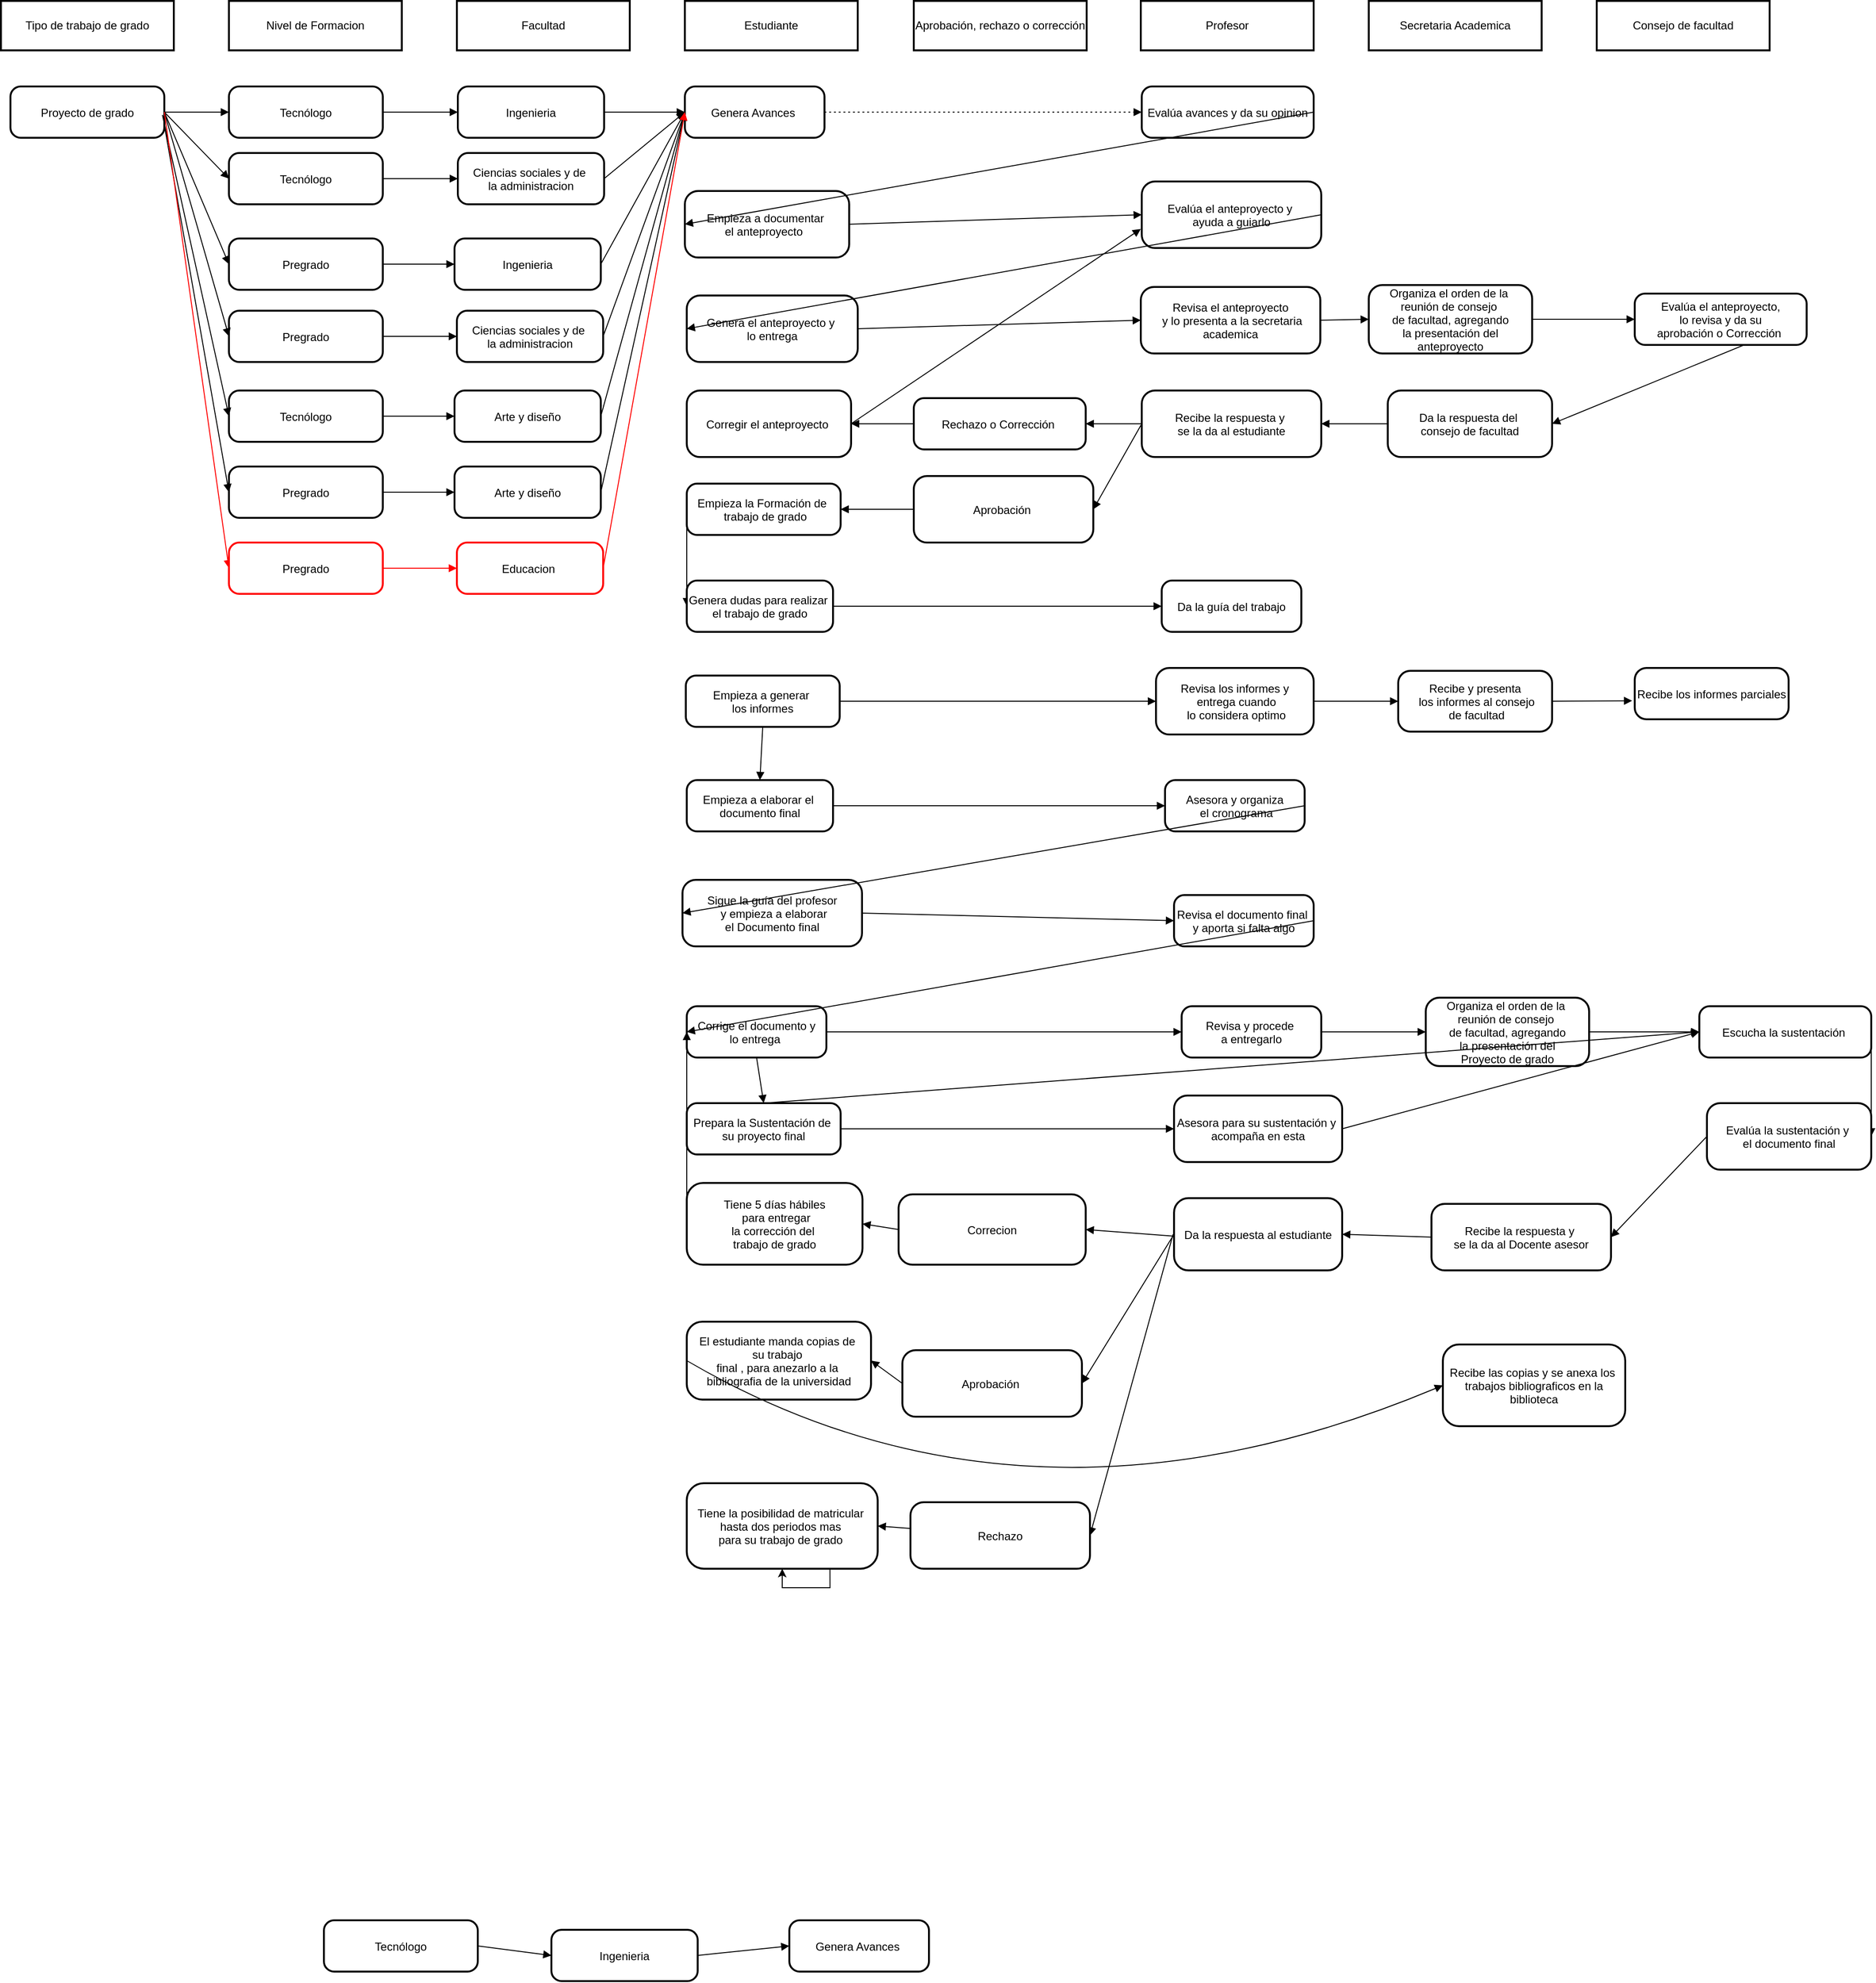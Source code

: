 <mxfile version="26.0.16">
  <diagram name="Página-1" id="ldlhN9DcdSFluAaM3SmI">
    <mxGraphModel dx="2443" dy="883" grid="1" gridSize="10" guides="1" tooltips="1" connect="1" arrows="1" fold="1" page="1" pageScale="1" pageWidth="827" pageHeight="1169" math="0" shadow="0">
      <root>
        <mxCell id="0" />
        <mxCell id="1" parent="0" />
        <mxCell id="3" value="Estudiante" style="whiteSpace=wrap;strokeWidth=2;" parent="1" vertex="1">
          <mxGeometry x="360" y="30" width="182" height="52" as="geometry" />
        </mxCell>
        <mxCell id="4" value="Tecnólogo" style="rounded=1;arcSize=20;strokeWidth=2" parent="1" vertex="1">
          <mxGeometry x="-120" y="120" width="162" height="54" as="geometry" />
        </mxCell>
        <mxCell id="5" value="Ingenieria" style="rounded=1;arcSize=20;strokeWidth=2" parent="1" vertex="1">
          <mxGeometry x="121" y="120" width="154" height="54" as="geometry" />
        </mxCell>
        <mxCell id="6" value="Genera Avances " style="rounded=1;arcSize=20;strokeWidth=2" parent="1" vertex="1">
          <mxGeometry x="360" y="120" width="147" height="54" as="geometry" />
        </mxCell>
        <mxCell id="7" value="Evalúa avances y da su opinion" style="rounded=1;arcSize=20;strokeWidth=2" parent="1" vertex="1">
          <mxGeometry x="841" y="120" width="181" height="54" as="geometry" />
        </mxCell>
        <mxCell id="8" value="Empieza a documentar &#xa;el anteproyecto  " style="rounded=1;arcSize=20;strokeWidth=2" parent="1" vertex="1">
          <mxGeometry x="360" y="230" width="173" height="70" as="geometry" />
        </mxCell>
        <mxCell id="9" value="Evalúa el anteproyecto y &#xa;ayuda a guiarlo" style="rounded=1;arcSize=20;strokeWidth=2" parent="1" vertex="1">
          <mxGeometry x="841" y="220" width="189" height="70" as="geometry" />
        </mxCell>
        <mxCell id="10" value="" style="curved=1;startArrow=none;endArrow=block;exitX=1;exitY=0.5;entryX=0;entryY=0.5;" parent="1" source="4" target="5" edge="1">
          <mxGeometry relative="1" as="geometry">
            <Array as="points" />
          </mxGeometry>
        </mxCell>
        <mxCell id="11" value="" style="curved=1;startArrow=none;endArrow=block;exitX=1;exitY=0.5;entryX=0;entryY=0.5;" parent="1" source="5" target="6" edge="1">
          <mxGeometry relative="1" as="geometry">
            <Array as="points" />
          </mxGeometry>
        </mxCell>
        <mxCell id="12" value="" style="curved=1;startArrow=none;endArrow=block;exitX=1;exitY=0.5;entryX=0;entryY=0.5;" parent="1" source="7" target="8" edge="1">
          <mxGeometry relative="1" as="geometry">
            <Array as="points" />
          </mxGeometry>
        </mxCell>
        <mxCell id="13" value="" style="curved=1;startArrow=none;endArrow=block;exitX=1.01;exitY=0.5;entryX=0;entryY=0.5;" parent="1" source="8" target="9" edge="1">
          <mxGeometry relative="1" as="geometry">
            <Array as="points" />
          </mxGeometry>
        </mxCell>
        <mxCell id="14" value="" style="curved=1;dashed=1;dashPattern=2 3;startArrow=none;endArrow=block;exitX=1;exitY=0.5;entryX=0;entryY=0.5;" parent="1" source="6" target="7" edge="1">
          <mxGeometry relative="1" as="geometry">
            <Array as="points" />
          </mxGeometry>
        </mxCell>
        <mxCell id="mhiyrfmPje_6t8HJJJyb-14" value="Profesor" style="whiteSpace=wrap;strokeWidth=2;" vertex="1" parent="1">
          <mxGeometry x="840" y="30" width="182" height="52" as="geometry" />
        </mxCell>
        <mxCell id="mhiyrfmPje_6t8HJJJyb-15" value="Secretaria Academica" style="whiteSpace=wrap;strokeWidth=2;" vertex="1" parent="1">
          <mxGeometry x="1080" y="30" width="182" height="52" as="geometry" />
        </mxCell>
        <mxCell id="mhiyrfmPje_6t8HJJJyb-16" value="Aprobación, rechazo o corrección" style="whiteSpace=wrap;strokeWidth=2;" vertex="1" parent="1">
          <mxGeometry x="601" y="30" width="182" height="52" as="geometry" />
        </mxCell>
        <mxCell id="mhiyrfmPje_6t8HJJJyb-17" value="Facultad" style="whiteSpace=wrap;strokeWidth=2;" vertex="1" parent="1">
          <mxGeometry x="120" y="30" width="182" height="52" as="geometry" />
        </mxCell>
        <mxCell id="mhiyrfmPje_6t8HJJJyb-18" value="Nivel de Formacion" style="whiteSpace=wrap;strokeWidth=2;" vertex="1" parent="1">
          <mxGeometry x="-120" y="30" width="182" height="52" as="geometry" />
        </mxCell>
        <mxCell id="mhiyrfmPje_6t8HJJJyb-36" value="Genera el anteproyecto y &#xa;lo entrega" style="rounded=1;arcSize=20;strokeWidth=2" vertex="1" parent="1">
          <mxGeometry x="362" y="340" width="180" height="70" as="geometry" />
        </mxCell>
        <mxCell id="mhiyrfmPje_6t8HJJJyb-37" value="" style="curved=1;startArrow=none;endArrow=block;exitX=1;exitY=0.5;entryX=0;entryY=0.5;" edge="1" source="mhiyrfmPje_6t8HJJJyb-36" target="mhiyrfmPje_6t8HJJJyb-38" parent="1">
          <mxGeometry relative="1" as="geometry">
            <Array as="points" />
          </mxGeometry>
        </mxCell>
        <mxCell id="mhiyrfmPje_6t8HJJJyb-38" value="Revisa el anteproyecto&#xa; y lo presenta a la secretaria&#xa;academica" style="rounded=1;arcSize=20;strokeWidth=2" vertex="1" parent="1">
          <mxGeometry x="840" y="331" width="189" height="70" as="geometry" />
        </mxCell>
        <mxCell id="mhiyrfmPje_6t8HJJJyb-39" value="" style="curved=1;startArrow=none;endArrow=block;exitX=1;exitY=0.5;entryX=0;entryY=0.5;" edge="1" source="mhiyrfmPje_6t8HJJJyb-38" target="mhiyrfmPje_6t8HJJJyb-44" parent="1">
          <mxGeometry relative="1" as="geometry">
            <Array as="points" />
          </mxGeometry>
        </mxCell>
        <mxCell id="mhiyrfmPje_6t8HJJJyb-40" value="" style="curved=1;startArrow=none;endArrow=block;exitX=1;exitY=0.5;entryX=1;entryY=0.5;entryDx=0;entryDy=0;" edge="1" source="mhiyrfmPje_6t8HJJJyb-45" target="mhiyrfmPje_6t8HJJJyb-43" parent="1">
          <mxGeometry relative="1" as="geometry">
            <Array as="points" />
          </mxGeometry>
        </mxCell>
        <mxCell id="mhiyrfmPje_6t8HJJJyb-41" value="" style="curved=1;startArrow=none;endArrow=block;exitX=1.01;exitY=0.5;entryX=1;entryY=0.5;entryDx=0;entryDy=0;" edge="1" source="mhiyrfmPje_6t8HJJJyb-43" target="mhiyrfmPje_6t8HJJJyb-42" parent="1">
          <mxGeometry relative="1" as="geometry">
            <Array as="points" />
          </mxGeometry>
        </mxCell>
        <mxCell id="mhiyrfmPje_6t8HJJJyb-42" value="Recibe la respuesta y &#xa;se la da al estudiante" style="rounded=1;arcSize=20;strokeWidth=2" vertex="1" parent="1">
          <mxGeometry x="841" y="440" width="189" height="70" as="geometry" />
        </mxCell>
        <mxCell id="mhiyrfmPje_6t8HJJJyb-43" value="Da la respuesta del &#xa;consejo de facultad" style="rounded=1;arcSize=20;strokeWidth=2" vertex="1" parent="1">
          <mxGeometry x="1100" y="440" width="173" height="70" as="geometry" />
        </mxCell>
        <mxCell id="mhiyrfmPje_6t8HJJJyb-44" value="Organiza el orden de la &#xa;reunión de consejo &#xa;de facultad, agregando&#xa;la presentación del&#xa;anteproyecto" style="rounded=1;arcSize=20;strokeWidth=2" vertex="1" parent="1">
          <mxGeometry x="1080" y="329" width="172" height="72" as="geometry" />
        </mxCell>
        <mxCell id="mhiyrfmPje_6t8HJJJyb-45" value="Evalúa el anteproyecto,&#xa; lo revisa y da su &#xa;aprobación o Corrección " style="rounded=1;arcSize=20;strokeWidth=2" vertex="1" parent="1">
          <mxGeometry x="1360" y="338" width="181" height="54" as="geometry" />
        </mxCell>
        <mxCell id="mhiyrfmPje_6t8HJJJyb-46" value="Empieza la Formación de &#xa; trabajo de grado" style="rounded=1;arcSize=20;strokeWidth=2" vertex="1" parent="1">
          <mxGeometry x="362" y="538" width="162" height="54" as="geometry" />
        </mxCell>
        <mxCell id="mhiyrfmPje_6t8HJJJyb-47" value="" style="curved=1;startArrow=none;endArrow=block;exitX=0;exitY=0.5;entryX=0;entryY=0.5;exitDx=0;exitDy=0;entryDx=0;entryDy=0;" edge="1" source="mhiyrfmPje_6t8HJJJyb-46" target="mhiyrfmPje_6t8HJJJyb-48" parent="1">
          <mxGeometry relative="1" as="geometry">
            <Array as="points" />
          </mxGeometry>
        </mxCell>
        <mxCell id="mhiyrfmPje_6t8HJJJyb-48" value="Genera dudas para realizar &#xa;el trabajo de grado" style="rounded=1;arcSize=20;strokeWidth=2" vertex="1" parent="1">
          <mxGeometry x="362" y="640" width="154" height="54" as="geometry" />
        </mxCell>
        <mxCell id="mhiyrfmPje_6t8HJJJyb-49" value="" style="curved=1;startArrow=none;endArrow=block;exitX=1;exitY=0.5;entryX=0;entryY=0.5;" edge="1" source="mhiyrfmPje_6t8HJJJyb-48" target="mhiyrfmPje_6t8HJJJyb-54" parent="1">
          <mxGeometry relative="1" as="geometry">
            <Array as="points" />
          </mxGeometry>
        </mxCell>
        <mxCell id="mhiyrfmPje_6t8HJJJyb-50" value="" style="curved=1;startArrow=none;endArrow=block;exitX=0;exitY=0.5;entryX=1;entryY=0.5;entryDx=0;entryDy=0;exitDx=0;exitDy=0;" edge="1" source="mhiyrfmPje_6t8HJJJyb-55" target="mhiyrfmPje_6t8HJJJyb-53" parent="1">
          <mxGeometry relative="1" as="geometry">
            <Array as="points" />
          </mxGeometry>
        </mxCell>
        <mxCell id="mhiyrfmPje_6t8HJJJyb-51" value="" style="curved=1;startArrow=none;endArrow=block;exitX=1.01;exitY=0.5;" edge="1" source="mhiyrfmPje_6t8HJJJyb-53" parent="1">
          <mxGeometry relative="1" as="geometry">
            <Array as="points" />
            <mxPoint x="840" y="270" as="targetPoint" />
          </mxGeometry>
        </mxCell>
        <mxCell id="mhiyrfmPje_6t8HJJJyb-52" value="Aprobación " style="rounded=1;arcSize=20;strokeWidth=2" vertex="1" parent="1">
          <mxGeometry x="601" y="530" width="189" height="70" as="geometry" />
        </mxCell>
        <mxCell id="mhiyrfmPje_6t8HJJJyb-53" value="Corregir el anteproyecto " style="rounded=1;arcSize=20;strokeWidth=2" vertex="1" parent="1">
          <mxGeometry x="362" y="440" width="173" height="70" as="geometry" />
        </mxCell>
        <mxCell id="mhiyrfmPje_6t8HJJJyb-54" value="Da la guía del trabajo" style="rounded=1;arcSize=20;strokeWidth=2" vertex="1" parent="1">
          <mxGeometry x="862" y="640" width="147" height="54" as="geometry" />
        </mxCell>
        <mxCell id="mhiyrfmPje_6t8HJJJyb-55" value="Rechazo o Corrección " style="rounded=1;arcSize=20;strokeWidth=2" vertex="1" parent="1">
          <mxGeometry x="601" y="448" width="181" height="54" as="geometry" />
        </mxCell>
        <mxCell id="mhiyrfmPje_6t8HJJJyb-56" value="" style="curved=1;startArrow=none;endArrow=block;exitX=1;exitY=0.5;entryX=0;entryY=0.5;exitDx=0;exitDy=0;entryDx=0;entryDy=0;" edge="1" parent="1" source="9" target="mhiyrfmPje_6t8HJJJyb-36">
          <mxGeometry relative="1" as="geometry">
            <Array as="points" />
            <mxPoint x="250" y="320" as="sourcePoint" />
            <mxPoint x="332" y="320" as="targetPoint" />
          </mxGeometry>
        </mxCell>
        <mxCell id="mhiyrfmPje_6t8HJJJyb-57" value="" style="curved=1;startArrow=none;endArrow=block;exitX=1;exitY=0.5;entryX=0;entryY=0.5;exitDx=0;exitDy=0;entryDx=0;entryDy=0;" edge="1" parent="1" source="mhiyrfmPje_6t8HJJJyb-44" target="mhiyrfmPje_6t8HJJJyb-45">
          <mxGeometry relative="1" as="geometry">
            <Array as="points" />
            <mxPoint x="800" y="385" as="sourcePoint" />
            <mxPoint x="858" y="384" as="targetPoint" />
          </mxGeometry>
        </mxCell>
        <mxCell id="mhiyrfmPje_6t8HJJJyb-58" value="Consejo de facultad" style="whiteSpace=wrap;strokeWidth=2;" vertex="1" parent="1">
          <mxGeometry x="1320" y="30" width="182" height="52" as="geometry" />
        </mxCell>
        <mxCell id="mhiyrfmPje_6t8HJJJyb-59" value="" style="curved=1;startArrow=none;endArrow=block;exitX=0;exitY=0.5;entryX=1;entryY=0.5;entryDx=0;entryDy=0;exitDx=0;exitDy=0;" edge="1" parent="1" source="mhiyrfmPje_6t8HJJJyb-42" target="mhiyrfmPje_6t8HJJJyb-55">
          <mxGeometry relative="1" as="geometry">
            <Array as="points" />
            <mxPoint x="611" y="477" as="sourcePoint" />
            <mxPoint x="560" y="477" as="targetPoint" />
          </mxGeometry>
        </mxCell>
        <mxCell id="mhiyrfmPje_6t8HJJJyb-61" value="" style="curved=1;startArrow=none;endArrow=block;exitX=0;exitY=0.5;entryX=1;entryY=0.5;entryDx=0;entryDy=0;exitDx=0;exitDy=0;" edge="1" parent="1" source="mhiyrfmPje_6t8HJJJyb-42" target="mhiyrfmPje_6t8HJJJyb-52">
          <mxGeometry relative="1" as="geometry">
            <Array as="points" />
            <mxPoint x="851" y="485" as="sourcePoint" />
            <mxPoint x="792" y="485" as="targetPoint" />
          </mxGeometry>
        </mxCell>
        <mxCell id="mhiyrfmPje_6t8HJJJyb-62" value="Prepara la Sustentación de &#xa;su proyecto final" style="rounded=1;arcSize=20;strokeWidth=2" vertex="1" parent="1">
          <mxGeometry x="362" y="1190" width="162" height="54" as="geometry" />
        </mxCell>
        <mxCell id="mhiyrfmPje_6t8HJJJyb-63" value="" style="curved=1;startArrow=none;endArrow=block;exitX=0.5;exitY=1;entryX=0.5;entryY=0;exitDx=0;exitDy=0;entryDx=0;entryDy=0;" edge="1" source="mhiyrfmPje_6t8HJJJyb-109" target="mhiyrfmPje_6t8HJJJyb-62" parent="1">
          <mxGeometry relative="1" as="geometry">
            <Array as="points" />
          </mxGeometry>
        </mxCell>
        <mxCell id="mhiyrfmPje_6t8HJJJyb-64" value="Asesora para su sustentación y &#xa;acompaña en esta" style="rounded=1;arcSize=20;strokeWidth=2" vertex="1" parent="1">
          <mxGeometry x="875" y="1182" width="177" height="70" as="geometry" />
        </mxCell>
        <mxCell id="mhiyrfmPje_6t8HJJJyb-66" value="Da la respuesta al estudiante" style="rounded=1;arcSize=20;strokeWidth=2" vertex="1" parent="1">
          <mxGeometry x="875" y="1290" width="177" height="76" as="geometry" />
        </mxCell>
        <mxCell id="mhiyrfmPje_6t8HJJJyb-67" value="Empieza a generar &#xa;los informes" style="rounded=1;arcSize=20;strokeWidth=2" vertex="1" parent="1">
          <mxGeometry x="361" y="740" width="162" height="54" as="geometry" />
        </mxCell>
        <mxCell id="mhiyrfmPje_6t8HJJJyb-68" value="" style="curved=1;startArrow=none;endArrow=block;exitX=1;exitY=0.5;entryX=0;entryY=0.5;" edge="1" source="mhiyrfmPje_6t8HJJJyb-67" target="mhiyrfmPje_6t8HJJJyb-69" parent="1">
          <mxGeometry relative="1" as="geometry">
            <Array as="points" />
          </mxGeometry>
        </mxCell>
        <mxCell id="mhiyrfmPje_6t8HJJJyb-69" value="Revisa los informes y&#xa; entrega cuando&#xa; lo considera optimo" style="rounded=1;arcSize=20;strokeWidth=2" vertex="1" parent="1">
          <mxGeometry x="856" y="732" width="166" height="70" as="geometry" />
        </mxCell>
        <mxCell id="mhiyrfmPje_6t8HJJJyb-70" value="" style="curved=1;startArrow=none;endArrow=block;exitX=1;exitY=0.5;entryX=0;entryY=0.5;" edge="1" source="mhiyrfmPje_6t8HJJJyb-69" target="mhiyrfmPje_6t8HJJJyb-71" parent="1">
          <mxGeometry relative="1" as="geometry">
            <Array as="points" />
          </mxGeometry>
        </mxCell>
        <mxCell id="mhiyrfmPje_6t8HJJJyb-71" value="Recibe y presenta&#xa; los informes al consejo&#xa; de facultad" style="rounded=1;arcSize=20;strokeWidth=2" vertex="1" parent="1">
          <mxGeometry x="1111" y="735" width="162" height="64" as="geometry" />
        </mxCell>
        <mxCell id="mhiyrfmPje_6t8HJJJyb-72" value="" style="curved=1;startArrow=none;endArrow=block;exitX=0;exitY=0.5;entryX=1;entryY=0.5;entryDx=0;entryDy=0;exitDx=0;exitDy=0;" edge="1" parent="1" source="mhiyrfmPje_6t8HJJJyb-52" target="mhiyrfmPje_6t8HJJJyb-46">
          <mxGeometry relative="1" as="geometry">
            <Array as="points" />
            <mxPoint x="611" y="485" as="sourcePoint" />
            <mxPoint x="560" y="485" as="targetPoint" />
          </mxGeometry>
        </mxCell>
        <mxCell id="mhiyrfmPje_6t8HJJJyb-73" value="Tipo de trabajo de grado" style="whiteSpace=wrap;strokeWidth=2;" vertex="1" parent="1">
          <mxGeometry x="-360" y="30" width="182" height="52" as="geometry" />
        </mxCell>
        <mxCell id="mhiyrfmPje_6t8HJJJyb-74" value="Proyecto de grado" style="rounded=1;arcSize=20;strokeWidth=2" vertex="1" parent="1">
          <mxGeometry x="-350" y="120" width="162" height="54" as="geometry" />
        </mxCell>
        <mxCell id="mhiyrfmPje_6t8HJJJyb-75" value="" style="curved=1;startArrow=none;endArrow=block;exitX=1;exitY=0.5;entryX=0;entryY=0.5;entryDx=0;entryDy=0;" edge="1" source="mhiyrfmPje_6t8HJJJyb-74" parent="1" target="4">
          <mxGeometry relative="1" as="geometry">
            <Array as="points" />
            <mxPoint x="-126" y="147" as="targetPoint" />
          </mxGeometry>
        </mxCell>
        <mxCell id="mhiyrfmPje_6t8HJJJyb-76" value="Recibe los informes parciales" style="rounded=1;arcSize=23;strokeWidth=2" vertex="1" parent="1">
          <mxGeometry x="1360" y="732" width="162" height="54" as="geometry" />
        </mxCell>
        <mxCell id="mhiyrfmPje_6t8HJJJyb-78" value="Empieza a elaborar el &#xa;documento final" style="rounded=1;arcSize=20;strokeWidth=2" vertex="1" parent="1">
          <mxGeometry x="362" y="850" width="154" height="54" as="geometry" />
        </mxCell>
        <mxCell id="mhiyrfmPje_6t8HJJJyb-79" value="" style="curved=1;startArrow=none;endArrow=block;exitX=1;exitY=0.5;entryX=0;entryY=0.5;" edge="1" source="mhiyrfmPje_6t8HJJJyb-78" target="mhiyrfmPje_6t8HJJJyb-80" parent="1">
          <mxGeometry relative="1" as="geometry">
            <Array as="points" />
          </mxGeometry>
        </mxCell>
        <mxCell id="mhiyrfmPje_6t8HJJJyb-80" value="Asesora y organiza&#xa; el cronograma" style="rounded=1;arcSize=20;strokeWidth=2" vertex="1" parent="1">
          <mxGeometry x="865.5" y="850" width="147" height="54" as="geometry" />
        </mxCell>
        <mxCell id="mhiyrfmPje_6t8HJJJyb-96" value="" style="curved=1;startArrow=none;endArrow=block;entryX=-0.017;entryY=0.64;entryDx=0;entryDy=0;entryPerimeter=0;exitX=1;exitY=0.5;exitDx=0;exitDy=0;" edge="1" parent="1" source="mhiyrfmPje_6t8HJJJyb-71" target="mhiyrfmPje_6t8HJJJyb-76">
          <mxGeometry relative="1" as="geometry">
            <Array as="points" />
            <mxPoint x="1270" y="767" as="sourcePoint" />
            <mxPoint x="1121" y="777" as="targetPoint" />
          </mxGeometry>
        </mxCell>
        <mxCell id="mhiyrfmPje_6t8HJJJyb-97" value="" style="curved=1;startArrow=none;endArrow=block;exitX=0.5;exitY=1;entryX=0.5;entryY=0;exitDx=0;exitDy=0;entryDx=0;entryDy=0;" edge="1" parent="1" source="mhiyrfmPje_6t8HJJJyb-67" target="mhiyrfmPje_6t8HJJJyb-78">
          <mxGeometry relative="1" as="geometry">
            <Array as="points" />
            <mxPoint x="1032" y="777" as="sourcePoint" />
            <mxPoint x="1121" y="777" as="targetPoint" />
          </mxGeometry>
        </mxCell>
        <mxCell id="mhiyrfmPje_6t8HJJJyb-98" value="Sigue la guía del profesor&#xa; y empieza a elaborar&#xa;el Documento final" style="rounded=1;arcSize=20;strokeWidth=2" vertex="1" parent="1">
          <mxGeometry x="357.5" y="955" width="189" height="70" as="geometry" />
        </mxCell>
        <mxCell id="mhiyrfmPje_6t8HJJJyb-99" value="" style="curved=1;startArrow=none;endArrow=block;exitX=1;exitY=0.5;exitDx=0;exitDy=0;entryX=0;entryY=0.5;entryDx=0;entryDy=0;" edge="1" source="mhiyrfmPje_6t8HJJJyb-80" target="mhiyrfmPje_6t8HJJJyb-98" parent="1">
          <mxGeometry relative="1" as="geometry">
            <Array as="points" />
          </mxGeometry>
        </mxCell>
        <mxCell id="mhiyrfmPje_6t8HJJJyb-100" value="" style="curved=1;startArrow=none;endArrow=block;exitX=1;exitY=0.5;entryX=1;entryY=0.5;entryDx=0;entryDy=0;" edge="1" source="mhiyrfmPje_6t8HJJJyb-105" target="mhiyrfmPje_6t8HJJJyb-103" parent="1">
          <mxGeometry relative="1" as="geometry">
            <Array as="points" />
          </mxGeometry>
        </mxCell>
        <mxCell id="mhiyrfmPje_6t8HJJJyb-101" value="" style="curved=1;startArrow=none;endArrow=block;exitX=0;exitY=0.5;entryX=1;entryY=0.5;entryDx=0;entryDy=0;exitDx=0;exitDy=0;" edge="1" source="mhiyrfmPje_6t8HJJJyb-103" target="mhiyrfmPje_6t8HJJJyb-102" parent="1">
          <mxGeometry relative="1" as="geometry">
            <Array as="points" />
          </mxGeometry>
        </mxCell>
        <mxCell id="mhiyrfmPje_6t8HJJJyb-102" value="Recibe la respuesta y &#xa;se la da al Docente asesor" style="rounded=1;arcSize=20;strokeWidth=2" vertex="1" parent="1">
          <mxGeometry x="1146" y="1296" width="189" height="70" as="geometry" />
        </mxCell>
        <mxCell id="mhiyrfmPje_6t8HJJJyb-103" value="Evalúa la sustentación y &#xa;el documento final" style="rounded=1;arcSize=20;strokeWidth=2" vertex="1" parent="1">
          <mxGeometry x="1436" y="1190" width="173" height="70" as="geometry" />
        </mxCell>
        <mxCell id="mhiyrfmPje_6t8HJJJyb-104" value="Organiza el orden de la &#xa;reunión de consejo &#xa;de facultad, agregando&#xa;la presentación del&#xa;Proyecto de grado" style="rounded=1;arcSize=20;strokeWidth=2" vertex="1" parent="1">
          <mxGeometry x="1140" y="1079" width="172" height="72" as="geometry" />
        </mxCell>
        <mxCell id="mhiyrfmPje_6t8HJJJyb-105" value="Escucha la sustentación " style="rounded=1;arcSize=20;strokeWidth=2" vertex="1" parent="1">
          <mxGeometry x="1428" y="1088" width="181" height="54" as="geometry" />
        </mxCell>
        <mxCell id="mhiyrfmPje_6t8HJJJyb-106" value="" style="curved=1;startArrow=none;endArrow=block;exitX=1;exitY=0.5;entryX=0;entryY=0.5;exitDx=0;exitDy=0;entryDx=0;entryDy=0;" edge="1" source="mhiyrfmPje_6t8HJJJyb-104" target="mhiyrfmPje_6t8HJJJyb-105" parent="1">
          <mxGeometry relative="1" as="geometry">
            <Array as="points" />
            <mxPoint x="821" y="1017" as="sourcePoint" />
            <mxPoint x="879" y="1016" as="targetPoint" />
          </mxGeometry>
        </mxCell>
        <mxCell id="mhiyrfmPje_6t8HJJJyb-107" value="" style="curved=1;startArrow=none;endArrow=block;exitX=1;exitY=0.5;entryX=0;entryY=0.5;exitDx=0;exitDy=0;" edge="1" target="mhiyrfmPje_6t8HJJJyb-108" parent="1" source="mhiyrfmPje_6t8HJJJyb-98">
          <mxGeometry relative="1" as="geometry">
            <Array as="points" />
            <mxPoint x="580" y="998" as="sourcePoint" />
          </mxGeometry>
        </mxCell>
        <mxCell id="mhiyrfmPje_6t8HJJJyb-108" value="Revisa el documento final &#xa;y aporta si falta algo" style="rounded=1;arcSize=20;strokeWidth=2" vertex="1" parent="1">
          <mxGeometry x="875" y="971" width="147" height="54" as="geometry" />
        </mxCell>
        <mxCell id="mhiyrfmPje_6t8HJJJyb-109" value="Corrige el documento y&#xa;lo entrega " style="rounded=1;arcSize=20;strokeWidth=2" vertex="1" parent="1">
          <mxGeometry x="362" y="1088" width="147" height="54" as="geometry" />
        </mxCell>
        <mxCell id="mhiyrfmPje_6t8HJJJyb-110" value="" style="curved=1;startArrow=none;endArrow=block;exitX=1;exitY=0.5;entryX=0;entryY=0.5;exitDx=0;exitDy=0;" edge="1" target="mhiyrfmPje_6t8HJJJyb-109" parent="1" source="mhiyrfmPje_6t8HJJJyb-108">
          <mxGeometry relative="1" as="geometry">
            <Array as="points" />
            <mxPoint x="700" y="1026" as="sourcePoint" />
          </mxGeometry>
        </mxCell>
        <mxCell id="mhiyrfmPje_6t8HJJJyb-111" value="" style="curved=1;startArrow=none;endArrow=block;exitX=1;exitY=0.5;entryX=0;entryY=0.5;exitDx=0;exitDy=0;" edge="1" target="mhiyrfmPje_6t8HJJJyb-112" parent="1" source="mhiyrfmPje_6t8HJJJyb-109">
          <mxGeometry relative="1" as="geometry">
            <Array as="points" />
            <mxPoint x="510" y="1100" as="sourcePoint" />
          </mxGeometry>
        </mxCell>
        <mxCell id="mhiyrfmPje_6t8HJJJyb-112" value="Revisa y procede &#xa;a entregarlo" style="rounded=1;arcSize=20;strokeWidth=2" vertex="1" parent="1">
          <mxGeometry x="883" y="1088" width="147" height="54" as="geometry" />
        </mxCell>
        <mxCell id="mhiyrfmPje_6t8HJJJyb-113" value="" style="curved=1;startArrow=none;endArrow=block;exitX=1;exitY=0.5;entryX=0;entryY=0.5;exitDx=0;exitDy=0;entryDx=0;entryDy=0;" edge="1" parent="1" source="mhiyrfmPje_6t8HJJJyb-112" target="mhiyrfmPje_6t8HJJJyb-104">
          <mxGeometry relative="1" as="geometry">
            <Array as="points" />
            <mxPoint x="534" y="1125" as="sourcePoint" />
            <mxPoint x="893" y="1125" as="targetPoint" />
          </mxGeometry>
        </mxCell>
        <mxCell id="mhiyrfmPje_6t8HJJJyb-114" value="Tecnólogo" style="rounded=1;arcSize=20;strokeWidth=2" vertex="1" parent="1">
          <mxGeometry x="-20" y="2050" width="162" height="54" as="geometry" />
        </mxCell>
        <mxCell id="mhiyrfmPje_6t8HJJJyb-115" value="" style="curved=1;startArrow=none;endArrow=block;exitX=1;exitY=0.5;entryX=0;entryY=0.5;" edge="1" source="mhiyrfmPje_6t8HJJJyb-114" target="mhiyrfmPje_6t8HJJJyb-116" parent="1">
          <mxGeometry relative="1" as="geometry">
            <Array as="points" />
          </mxGeometry>
        </mxCell>
        <mxCell id="mhiyrfmPje_6t8HJJJyb-116" value="Ingenieria" style="rounded=1;arcSize=20;strokeWidth=2" vertex="1" parent="1">
          <mxGeometry x="219.5" y="2060" width="154" height="54" as="geometry" />
        </mxCell>
        <mxCell id="mhiyrfmPje_6t8HJJJyb-117" value="" style="curved=1;startArrow=none;endArrow=block;exitX=1;exitY=0.5;entryX=0;entryY=0.5;" edge="1" source="mhiyrfmPje_6t8HJJJyb-116" target="mhiyrfmPje_6t8HJJJyb-118" parent="1">
          <mxGeometry relative="1" as="geometry">
            <Array as="points" />
          </mxGeometry>
        </mxCell>
        <mxCell id="mhiyrfmPje_6t8HJJJyb-118" value="Genera Avances " style="rounded=1;arcSize=20;strokeWidth=2" vertex="1" parent="1">
          <mxGeometry x="470" y="2050" width="147" height="54" as="geometry" />
        </mxCell>
        <mxCell id="mhiyrfmPje_6t8HJJJyb-119" value="El estudiante manda copias de &#xa;su trabajo &#xa;final , para anezarlo a la &#xa;bibliografia de la universidad" style="rounded=1;arcSize=20;strokeWidth=2" vertex="1" parent="1">
          <mxGeometry x="362" y="1420" width="194" height="82" as="geometry" />
        </mxCell>
        <mxCell id="mhiyrfmPje_6t8HJJJyb-120" value="" style="curved=1;startArrow=none;endArrow=block;exitX=0;exitY=0.5;entryX=0;entryY=0.5;exitDx=0;exitDy=0;" edge="1" source="mhiyrfmPje_6t8HJJJyb-119" target="mhiyrfmPje_6t8HJJJyb-121" parent="1">
          <mxGeometry relative="1" as="geometry">
            <Array as="points">
              <mxPoint x="720" y="1670" />
            </Array>
          </mxGeometry>
        </mxCell>
        <mxCell id="mhiyrfmPje_6t8HJJJyb-121" value="Recibe las copias y se anexa los &#xa;trabajos bibliograficos en la&#xa; biblioteca " style="rounded=1;arcSize=20;strokeWidth=2" vertex="1" parent="1">
          <mxGeometry x="1158" y="1444" width="192" height="86" as="geometry" />
        </mxCell>
        <mxCell id="mhiyrfmPje_6t8HJJJyb-122" value="" style="curved=1;startArrow=none;endArrow=block;exitX=0;exitY=0.5;entryX=0;entryY=0.5;entryDx=0;entryDy=0;exitDx=0;exitDy=0;" edge="1" source="mhiyrfmPje_6t8HJJJyb-123" target="mhiyrfmPje_6t8HJJJyb-109" parent="1">
          <mxGeometry relative="1" as="geometry">
            <Array as="points" />
          </mxGeometry>
        </mxCell>
        <mxCell id="mhiyrfmPje_6t8HJJJyb-123" value="Tiene 5 días hábiles&#xa; para entregar&#xa;la corrección del &#xa;trabajo de grado" style="rounded=1;arcSize=20;strokeWidth=2" vertex="1" parent="1">
          <mxGeometry x="362" y="1274" width="185" height="86" as="geometry" />
        </mxCell>
        <mxCell id="mhiyrfmPje_6t8HJJJyb-126" value="" style="curved=1;startArrow=none;endArrow=block;exitX=1;exitY=0.5;exitDx=0;exitDy=0;" edge="1" parent="1" source="mhiyrfmPje_6t8HJJJyb-62" target="mhiyrfmPje_6t8HJJJyb-64">
          <mxGeometry relative="1" as="geometry">
            <Array as="points" />
            <mxPoint x="461" y="1152" as="sourcePoint" />
            <mxPoint x="461" y="1200" as="targetPoint" />
          </mxGeometry>
        </mxCell>
        <mxCell id="mhiyrfmPje_6t8HJJJyb-127" value="" style="curved=1;startArrow=none;endArrow=block;exitX=0.5;exitY=0;exitDx=0;exitDy=0;entryX=0;entryY=0.5;entryDx=0;entryDy=0;" edge="1" parent="1" source="mhiyrfmPje_6t8HJJJyb-62" target="mhiyrfmPje_6t8HJJJyb-105">
          <mxGeometry relative="1" as="geometry">
            <Array as="points" />
            <mxPoint x="542" y="1227" as="sourcePoint" />
            <mxPoint x="885" y="1227" as="targetPoint" />
          </mxGeometry>
        </mxCell>
        <mxCell id="mhiyrfmPje_6t8HJJJyb-128" value="" style="curved=1;startArrow=none;endArrow=block;exitX=1;exitY=0.5;entryX=0;entryY=0.5;entryDx=0;entryDy=0;exitDx=0;exitDy=0;" edge="1" parent="1" source="mhiyrfmPje_6t8HJJJyb-64" target="mhiyrfmPje_6t8HJJJyb-105">
          <mxGeometry relative="1" as="geometry">
            <Array as="points" />
            <mxPoint x="1159" y="1190" as="sourcePoint" />
            <mxPoint x="1052" y="1280" as="targetPoint" />
          </mxGeometry>
        </mxCell>
        <mxCell id="mhiyrfmPje_6t8HJJJyb-138" value="Tecnólogo" style="rounded=1;arcSize=20;strokeWidth=2" vertex="1" parent="1">
          <mxGeometry x="-120" y="190" width="162" height="54" as="geometry" />
        </mxCell>
        <mxCell id="mhiyrfmPje_6t8HJJJyb-139" value="" style="curved=1;startArrow=none;endArrow=block;exitX=1;exitY=0.5;entryX=0;entryY=0.5;" edge="1" source="mhiyrfmPje_6t8HJJJyb-138" target="mhiyrfmPje_6t8HJJJyb-140" parent="1">
          <mxGeometry relative="1" as="geometry">
            <Array as="points" />
          </mxGeometry>
        </mxCell>
        <mxCell id="mhiyrfmPje_6t8HJJJyb-140" value="Ciencias sociales y de &#xa;la administracion" style="rounded=1;arcSize=20;strokeWidth=2" vertex="1" parent="1">
          <mxGeometry x="121" y="190" width="154" height="54" as="geometry" />
        </mxCell>
        <mxCell id="mhiyrfmPje_6t8HJJJyb-141" value="" style="curved=1;startArrow=none;endArrow=block;exitX=1;exitY=0.5;entryX=0;entryY=0.5;entryDx=0;entryDy=0;" edge="1" source="mhiyrfmPje_6t8HJJJyb-140" parent="1" target="6">
          <mxGeometry relative="1" as="geometry">
            <Array as="points" />
            <mxPoint x="390" y="147" as="targetPoint" />
          </mxGeometry>
        </mxCell>
        <mxCell id="mhiyrfmPje_6t8HJJJyb-142" value="" style="curved=1;startArrow=none;endArrow=block;exitX=1;exitY=0.5;entryX=0;entryY=0.5;entryDx=0;entryDy=0;exitDx=0;exitDy=0;" edge="1" target="mhiyrfmPje_6t8HJJJyb-138" parent="1" source="mhiyrfmPje_6t8HJJJyb-74">
          <mxGeometry relative="1" as="geometry">
            <Array as="points" />
            <mxPoint x="-188" y="217" as="sourcePoint" />
            <mxPoint x="-126" y="217" as="targetPoint" />
          </mxGeometry>
        </mxCell>
        <mxCell id="mhiyrfmPje_6t8HJJJyb-143" value="Pregrado" style="rounded=1;arcSize=20;strokeWidth=2" vertex="1" parent="1">
          <mxGeometry x="-120" y="280" width="162" height="54" as="geometry" />
        </mxCell>
        <mxCell id="mhiyrfmPje_6t8HJJJyb-144" value="" style="curved=1;startArrow=none;endArrow=block;exitX=1;exitY=0.5;entryX=0;entryY=0.5;" edge="1" source="mhiyrfmPje_6t8HJJJyb-143" target="mhiyrfmPje_6t8HJJJyb-145" parent="1">
          <mxGeometry relative="1" as="geometry">
            <Array as="points" />
          </mxGeometry>
        </mxCell>
        <mxCell id="mhiyrfmPje_6t8HJJJyb-145" value="Ingenieria" style="rounded=1;arcSize=20;strokeWidth=2" vertex="1" parent="1">
          <mxGeometry x="117.5" y="280" width="154" height="54" as="geometry" />
        </mxCell>
        <mxCell id="mhiyrfmPje_6t8HJJJyb-146" value="" style="curved=1;startArrow=none;endArrow=block;exitX=1;exitY=0.5;entryX=0;entryY=0.5;entryDx=0;entryDy=0;" edge="1" source="mhiyrfmPje_6t8HJJJyb-145" parent="1" target="6">
          <mxGeometry relative="1" as="geometry">
            <Array as="points" />
            <mxPoint x="390" y="150" as="targetPoint" />
          </mxGeometry>
        </mxCell>
        <mxCell id="mhiyrfmPje_6t8HJJJyb-147" value="" style="curved=1;startArrow=none;endArrow=block;entryX=0;entryY=0.5;entryDx=0;entryDy=0;exitX=1;exitY=0.5;exitDx=0;exitDy=0;" edge="1" target="mhiyrfmPje_6t8HJJJyb-143" parent="1" source="mhiyrfmPje_6t8HJJJyb-74">
          <mxGeometry relative="1" as="geometry">
            <Array as="points" />
            <mxPoint x="-190" y="150" as="sourcePoint" />
            <mxPoint x="-142.5" y="307" as="targetPoint" />
          </mxGeometry>
        </mxCell>
        <mxCell id="mhiyrfmPje_6t8HJJJyb-148" value="Pregrado" style="rounded=1;arcSize=20;strokeWidth=2" vertex="1" parent="1">
          <mxGeometry x="-120" y="356" width="162" height="54" as="geometry" />
        </mxCell>
        <mxCell id="mhiyrfmPje_6t8HJJJyb-149" value="" style="curved=1;startArrow=none;endArrow=block;exitX=1;exitY=0.5;entryX=0;entryY=0.5;" edge="1" source="mhiyrfmPje_6t8HJJJyb-148" target="mhiyrfmPje_6t8HJJJyb-150" parent="1">
          <mxGeometry relative="1" as="geometry">
            <Array as="points" />
          </mxGeometry>
        </mxCell>
        <mxCell id="mhiyrfmPje_6t8HJJJyb-150" value="Ciencias sociales y de &#xa;la administracion" style="rounded=1;arcSize=20;strokeWidth=2" vertex="1" parent="1">
          <mxGeometry x="120" y="356" width="154" height="54" as="geometry" />
        </mxCell>
        <mxCell id="mhiyrfmPje_6t8HJJJyb-151" value="" style="curved=1;startArrow=none;endArrow=block;exitX=1;exitY=0.5;entryX=0;entryY=0.5;entryDx=0;entryDy=0;" edge="1" source="mhiyrfmPje_6t8HJJJyb-150" parent="1" target="6">
          <mxGeometry relative="1" as="geometry">
            <Array as="points" />
            <mxPoint x="377" y="397" as="targetPoint" />
          </mxGeometry>
        </mxCell>
        <mxCell id="mhiyrfmPje_6t8HJJJyb-152" value="" style="curved=1;startArrow=none;endArrow=block;entryX=0;entryY=0.5;entryDx=0;entryDy=0;exitX=1;exitY=0.5;exitDx=0;exitDy=0;" edge="1" target="mhiyrfmPje_6t8HJJJyb-148" parent="1" source="mhiyrfmPje_6t8HJJJyb-74">
          <mxGeometry relative="1" as="geometry">
            <Array as="points" />
            <mxPoint x="-190" y="150" as="sourcePoint" />
            <mxPoint x="-139" y="397" as="targetPoint" />
          </mxGeometry>
        </mxCell>
        <mxCell id="mhiyrfmPje_6t8HJJJyb-153" value="Tecnólogo" style="rounded=1;arcSize=20;strokeWidth=2" vertex="1" parent="1">
          <mxGeometry x="-120" y="440" width="162" height="54" as="geometry" />
        </mxCell>
        <mxCell id="mhiyrfmPje_6t8HJJJyb-154" value="" style="curved=1;startArrow=none;endArrow=block;exitX=1;exitY=0.5;entryX=0;entryY=0.5;" edge="1" source="mhiyrfmPje_6t8HJJJyb-153" target="mhiyrfmPje_6t8HJJJyb-155" parent="1">
          <mxGeometry relative="1" as="geometry">
            <Array as="points" />
          </mxGeometry>
        </mxCell>
        <mxCell id="mhiyrfmPje_6t8HJJJyb-155" value="Arte y diseño" style="rounded=1;arcSize=20;strokeWidth=2" vertex="1" parent="1">
          <mxGeometry x="117.5" y="440" width="154" height="54" as="geometry" />
        </mxCell>
        <mxCell id="mhiyrfmPje_6t8HJJJyb-156" value="" style="curved=1;startArrow=none;endArrow=block;exitX=1;exitY=0.5;entryX=0;entryY=0.5;entryDx=0;entryDy=0;" edge="1" source="mhiyrfmPje_6t8HJJJyb-155" parent="1" target="6">
          <mxGeometry relative="1" as="geometry">
            <Array as="points" />
            <mxPoint x="390" y="150" as="targetPoint" />
          </mxGeometry>
        </mxCell>
        <mxCell id="mhiyrfmPje_6t8HJJJyb-157" value="" style="curved=1;startArrow=none;endArrow=block;entryX=0;entryY=0.5;entryDx=0;entryDy=0;" edge="1" target="mhiyrfmPje_6t8HJJJyb-153" parent="1">
          <mxGeometry relative="1" as="geometry">
            <Array as="points" />
            <mxPoint x="-190" y="150" as="sourcePoint" />
            <mxPoint x="-146" y="483" as="targetPoint" />
          </mxGeometry>
        </mxCell>
        <mxCell id="mhiyrfmPje_6t8HJJJyb-158" value="Pregrado" style="rounded=1;arcSize=20;strokeWidth=2" vertex="1" parent="1">
          <mxGeometry x="-120" y="520" width="162" height="54" as="geometry" />
        </mxCell>
        <mxCell id="mhiyrfmPje_6t8HJJJyb-159" value="" style="curved=1;startArrow=none;endArrow=block;exitX=1;exitY=0.5;entryX=0;entryY=0.5;" edge="1" source="mhiyrfmPje_6t8HJJJyb-158" target="mhiyrfmPje_6t8HJJJyb-160" parent="1">
          <mxGeometry relative="1" as="geometry">
            <Array as="points" />
          </mxGeometry>
        </mxCell>
        <mxCell id="mhiyrfmPje_6t8HJJJyb-160" value="Arte y diseño" style="rounded=1;arcSize=20;strokeWidth=2" vertex="1" parent="1">
          <mxGeometry x="117.5" y="520" width="154" height="54" as="geometry" />
        </mxCell>
        <mxCell id="mhiyrfmPje_6t8HJJJyb-161" value="" style="curved=1;startArrow=none;endArrow=block;exitX=1;exitY=0.5;entryX=0;entryY=0.5;entryDx=0;entryDy=0;" edge="1" source="mhiyrfmPje_6t8HJJJyb-160" parent="1" target="6">
          <mxGeometry relative="1" as="geometry">
            <Array as="points" />
            <mxPoint x="380" y="150" as="targetPoint" />
          </mxGeometry>
        </mxCell>
        <mxCell id="mhiyrfmPje_6t8HJJJyb-162" value="" style="curved=1;startArrow=none;endArrow=block;exitX=1;exitY=0.75;entryX=0;entryY=0.5;entryDx=0;entryDy=0;exitDx=0;exitDy=0;" edge="1" target="mhiyrfmPje_6t8HJJJyb-158" parent="1" source="mhiyrfmPje_6t8HJJJyb-74">
          <mxGeometry relative="1" as="geometry">
            <Array as="points" />
            <mxPoint x="-218" y="558" as="sourcePoint" />
            <mxPoint x="-156" y="558" as="targetPoint" />
          </mxGeometry>
        </mxCell>
        <mxCell id="mhiyrfmPje_6t8HJJJyb-163" style="edgeStyle=orthogonalEdgeStyle;rounded=0;orthogonalLoop=1;jettySize=auto;html=1;exitX=0.5;exitY=1;exitDx=0;exitDy=0;" edge="1" parent="1" source="mhiyrfmPje_6t8HJJJyb-150" target="mhiyrfmPje_6t8HJJJyb-150">
          <mxGeometry relative="1" as="geometry" />
        </mxCell>
        <mxCell id="mhiyrfmPje_6t8HJJJyb-164" value="" style="curved=1;startArrow=none;endArrow=block;entryX=0;entryY=0.5;entryDx=0;entryDy=0;strokeColor=#FF0000;exitX=1;exitY=0.5;exitDx=0;exitDy=0;" edge="1" target="mhiyrfmPje_6t8HJJJyb-165" parent="1" source="mhiyrfmPje_6t8HJJJyb-74">
          <mxGeometry relative="1" as="geometry">
            <Array as="points" />
            <mxPoint x="-178" y="130" as="sourcePoint" />
            <mxPoint x="-156" y="646" as="targetPoint" />
          </mxGeometry>
        </mxCell>
        <mxCell id="mhiyrfmPje_6t8HJJJyb-165" value="Pregrado" style="rounded=1;arcSize=20;strokeWidth=2;strokeColor=#FF0000;" vertex="1" parent="1">
          <mxGeometry x="-120" y="600" width="162" height="54" as="geometry" />
        </mxCell>
        <mxCell id="mhiyrfmPje_6t8HJJJyb-166" value="" style="curved=1;startArrow=none;endArrow=block;exitX=1;exitY=0.5;entryX=0;entryY=0.5;strokeColor=#FF0000;" edge="1" source="mhiyrfmPje_6t8HJJJyb-165" target="mhiyrfmPje_6t8HJJJyb-167" parent="1">
          <mxGeometry relative="1" as="geometry">
            <Array as="points" />
          </mxGeometry>
        </mxCell>
        <mxCell id="mhiyrfmPje_6t8HJJJyb-167" value="Educacion " style="rounded=1;arcSize=20;strokeWidth=2;strokeColor=#FF0000;" vertex="1" parent="1">
          <mxGeometry x="120" y="600" width="154" height="54" as="geometry" />
        </mxCell>
        <mxCell id="mhiyrfmPje_6t8HJJJyb-168" value="" style="curved=1;startArrow=none;endArrow=block;exitX=1;exitY=0.5;strokeColor=#FF0000;entryX=0;entryY=0.5;entryDx=0;entryDy=0;" edge="1" source="mhiyrfmPje_6t8HJJJyb-167" parent="1" target="6">
          <mxGeometry relative="1" as="geometry">
            <Array as="points" />
            <mxPoint x="400" y="130" as="targetPoint" />
          </mxGeometry>
        </mxCell>
        <mxCell id="mhiyrfmPje_6t8HJJJyb-169" value="" style="curved=1;startArrow=none;endArrow=block;exitX=0;exitY=0.5;exitDx=0;exitDy=0;entryX=1;entryY=0.5;entryDx=0;entryDy=0;" edge="1" parent="1" source="mhiyrfmPje_6t8HJJJyb-102" target="mhiyrfmPje_6t8HJJJyb-66">
          <mxGeometry relative="1" as="geometry">
            <Array as="points" />
            <mxPoint x="1140" y="1235" as="sourcePoint" />
            <mxPoint x="1050" y="1331" as="targetPoint" />
          </mxGeometry>
        </mxCell>
        <mxCell id="mhiyrfmPje_6t8HJJJyb-170" value="Tiene la posibilidad de matricular &#xa;hasta dos periodos mas &#xa;para su trabajo de grado " style="rounded=1;arcSize=20;strokeWidth=2" vertex="1" parent="1">
          <mxGeometry x="362" y="1590" width="201" height="90" as="geometry" />
        </mxCell>
        <mxCell id="mhiyrfmPje_6t8HJJJyb-171" value="Correcion" style="rounded=1;arcSize=20;strokeWidth=2" vertex="1" parent="1">
          <mxGeometry x="585" y="1286" width="197" height="74" as="geometry" />
        </mxCell>
        <mxCell id="mhiyrfmPje_6t8HJJJyb-172" value="" style="curved=1;startArrow=none;endArrow=block;entryX=1;entryY=0.5;entryDx=0;entryDy=0;exitX=0;exitY=0.5;exitDx=0;exitDy=0;" edge="1" target="mhiyrfmPje_6t8HJJJyb-174" parent="1" source="mhiyrfmPje_6t8HJJJyb-66">
          <mxGeometry relative="1" as="geometry">
            <Array as="points" />
            <mxPoint x="880" y="1340" as="sourcePoint" />
            <mxPoint x="797" y="1317" as="targetPoint" />
          </mxGeometry>
        </mxCell>
        <mxCell id="mhiyrfmPje_6t8HJJJyb-173" value="" style="curved=1;startArrow=none;endArrow=block;entryX=1;entryY=0.5;entryDx=0;entryDy=0;" edge="1" target="mhiyrfmPje_6t8HJJJyb-171" parent="1">
          <mxGeometry relative="1" as="geometry">
            <Array as="points" />
            <mxPoint x="875" y="1330" as="sourcePoint" />
            <mxPoint x="565" y="1309" as="targetPoint" />
          </mxGeometry>
        </mxCell>
        <mxCell id="mhiyrfmPje_6t8HJJJyb-174" value="Aprobación " style="rounded=1;arcSize=20;strokeWidth=2" vertex="1" parent="1">
          <mxGeometry x="589" y="1450" width="189" height="70" as="geometry" />
        </mxCell>
        <mxCell id="mhiyrfmPje_6t8HJJJyb-175" value="" style="curved=1;startArrow=none;endArrow=block;exitX=0;exitY=0.5;exitDx=0;exitDy=0;entryX=1;entryY=0.5;entryDx=0;entryDy=0;" edge="1" source="mhiyrfmPje_6t8HJJJyb-171" parent="1" target="mhiyrfmPje_6t8HJJJyb-123">
          <mxGeometry relative="1" as="geometry">
            <Array as="points" />
            <mxPoint x="510" y="1300" as="targetPoint" />
          </mxGeometry>
        </mxCell>
        <mxCell id="mhiyrfmPje_6t8HJJJyb-176" value="" style="curved=1;startArrow=none;endArrow=block;exitX=0;exitY=0.5;exitDx=0;exitDy=0;entryX=1;entryY=0.5;entryDx=0;entryDy=0;" edge="1" source="mhiyrfmPje_6t8HJJJyb-174" parent="1" target="mhiyrfmPje_6t8HJJJyb-119">
          <mxGeometry relative="1" as="geometry">
            <Array as="points" />
            <mxPoint x="616" y="1317" as="sourcePoint" />
            <mxPoint x="520" y="1485" as="targetPoint" />
          </mxGeometry>
        </mxCell>
        <mxCell id="mhiyrfmPje_6t8HJJJyb-179" value="" style="curved=1;startArrow=none;endArrow=block;entryX=1;entryY=0.5;entryDx=0;entryDy=0;" edge="1" target="mhiyrfmPje_6t8HJJJyb-180" parent="1">
          <mxGeometry relative="1" as="geometry">
            <Array as="points" />
            <mxPoint x="874" y="1328" as="sourcePoint" />
            <mxPoint x="784" y="1421" as="targetPoint" />
          </mxGeometry>
        </mxCell>
        <mxCell id="mhiyrfmPje_6t8HJJJyb-180" value="Rechazo" style="rounded=1;arcSize=20;strokeWidth=2" vertex="1" parent="1">
          <mxGeometry x="597.5" y="1610" width="189" height="70" as="geometry" />
        </mxCell>
        <mxCell id="mhiyrfmPje_6t8HJJJyb-182" value="" style="curved=1;startArrow=none;endArrow=block;entryX=1;entryY=0.5;entryDx=0;entryDy=0;" edge="1" parent="1" source="mhiyrfmPje_6t8HJJJyb-180" target="mhiyrfmPje_6t8HJJJyb-170">
          <mxGeometry relative="1" as="geometry">
            <Array as="points" />
            <mxPoint x="599" y="1495" as="sourcePoint" />
            <mxPoint x="530" y="1495" as="targetPoint" />
          </mxGeometry>
        </mxCell>
        <mxCell id="mhiyrfmPje_6t8HJJJyb-183" style="edgeStyle=orthogonalEdgeStyle;rounded=0;orthogonalLoop=1;jettySize=auto;html=1;exitX=0.75;exitY=1;exitDx=0;exitDy=0;" edge="1" parent="1" source="mhiyrfmPje_6t8HJJJyb-170" target="mhiyrfmPje_6t8HJJJyb-170">
          <mxGeometry relative="1" as="geometry" />
        </mxCell>
      </root>
    </mxGraphModel>
  </diagram>
</mxfile>
